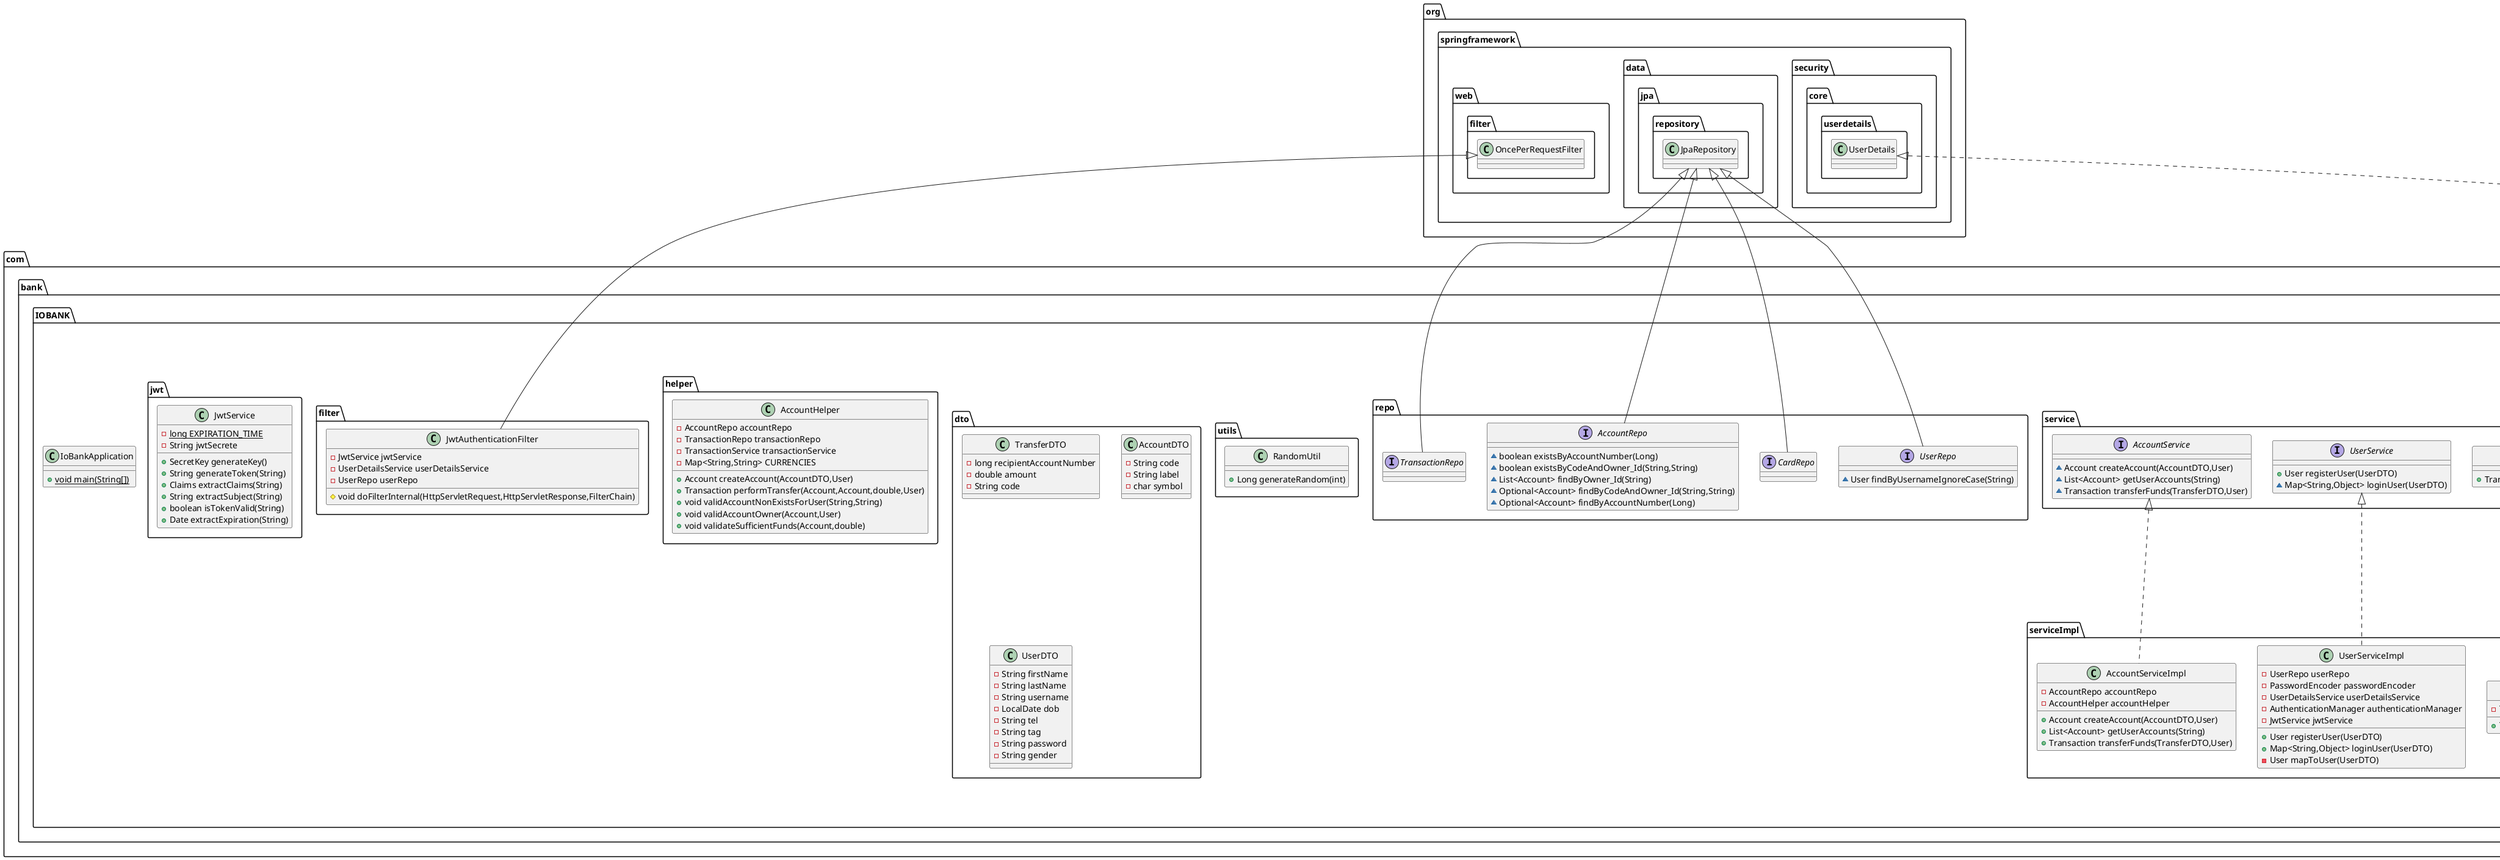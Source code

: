 @startuml
class com.bank.IOBANK.config.AppConfig {
- UserRepo userRepo
+ UserDetailsService userDetailsService()
+ PasswordEncoder passwordEncoder()
+ AuthenticationProvider authenticationProvider()
+ AuthenticationManager authenticationManager(AuthenticationConfiguration)
}


class com.bank.IOBANK.Response.AccountResponseDTO {
- String accountId
- long accountNumber
- double balance
- String code
- String label
- char symbol
}

class com.bank.IOBANK.controller.UserController {
- UserService userService
+ ResponseEntity<User> registerUser(UserDTO)
+ ResponseEntity<?> loginUser(UserDTO)
}


class com.bank.IOBANK.entity.User {
- String id
- String firstName
- String lastName
- String username
- LocalDate dob
- String tel
- String tag
- String password
- String gender
- LocalDateTime createdAt
- LocalDateTime updatedAt
- List<String> roles
- Card card
- List<Transaction> transaction
- List<Account> accounts
+ Collection<? extends GrantedAuthority> getAuthorities()
}


enum com.bank.IOBANK.enums.Status {
+  PENDING
+  COMPLETED
+  FAILED
+  EXPIRED
+  CANCELLED
}

interface com.bank.IOBANK.service.TransactionService {
+ Transaction createAccountTransaction(double,Type,double,User,Account)
}

class com.bank.IOBANK.serviceImpl.TransactionServiceImpl {
- TransactionRepo transactionRepo
+ Transaction createAccountTransaction(double,Type,double,User,Account)
}


interface com.bank.IOBANK.repo.UserRepo {
~ User findByUsernameIgnoreCase(String)
}

class com.bank.IOBANK.serviceImpl.AccountServiceImpl {
- AccountRepo accountRepo
- AccountHelper accountHelper
+ Account createAccount(AccountDTO,User)
+ List<Account> getUserAccounts(String)
+ Transaction transferFunds(TransferDTO,User)
}


class com.bank.IOBANK.utils.RandomUtil {
+ Long generateRandom(int)
}

interface com.bank.IOBANK.service.UserService {
+ User registerUser(UserDTO)
~ Map<String,Object> loginUser(UserDTO)
}

class com.bank.IOBANK.serviceImpl.UserServiceImpl {
- UserRepo userRepo
- PasswordEncoder passwordEncoder
- UserDetailsService userDetailsService
- AuthenticationManager authenticationManager
- JwtService jwtService
+ User registerUser(UserDTO)
+ Map<String,Object> loginUser(UserDTO)
- User mapToUser(UserDTO)
}


class com.bank.IOBANK.entity.Card {
- String cardId
- String cardNumber
- String cardHolder
- Double balance
- LocalDate iss
- LocalDateTime updatedAt
- LocalDate exp
- String pin
- String billingAddress
- User owner
- List<Transaction> transaction
}

class com.bank.IOBANK.dto.TransferDTO {
- long recipientAccountNumber
- double amount
- String code
}

interface com.bank.IOBANK.repo.CardRepo {
}
class com.bank.IOBANK.helper.AccountHelper {
- AccountRepo accountRepo
- TransactionRepo transactionRepo
- TransactionService transactionService
- Map<String,String> CURRENCIES
+ Account createAccount(AccountDTO,User)
+ Transaction performTransfer(Account,Account,double,User)
+ void validAccountNonExistsForUser(String,String)
+ void validAccountOwner(Account,User)
+ void validateSufficientFunds(Account,double)
}


class com.bank.IOBANK.entity.Transaction {
- String id
- Double amount
- Double txFee
- String sender
- String receiver
- LocalDateTime updatedAt
- LocalDateTime createdAt
- Status status
- Type type
- Card card
- User owner
- Account account
}

class com.bank.IOBANK.dto.AccountDTO {
- String code
- String label
- char symbol
}

interface com.bank.IOBANK.service.AccountService {
~ Account createAccount(AccountDTO,User)
~ List<Account> getUserAccounts(String)
~ Transaction transferFunds(TransferDTO,User)
}

class com.bank.IOBANK.dto.UserDTO {
- String firstName
- String lastName
- String username
- LocalDate dob
- String tel
- String tag
- String password
- String gender
}

class com.bank.IOBANK.entity.Account {
- String accountId
- double balance
- String accountName
- long accountNumber
- String currency
- String code
- String label
- char symbol
- LocalDateTime updatedAt
- LocalDateTime createdAt
- Status status
- Type type
- List<Transaction> transaction
- User owner
}

class com.bank.IOBANK.filter.JwtAuthenticationFilter {
- JwtService jwtService
- UserDetailsService userDetailsService
- UserRepo userRepo
# void doFilterInternal(HttpServletRequest,HttpServletResponse,FilterChain)
}


enum com.bank.IOBANK.enums.Type {
+  WITHDRAW
+  DEPOSIT
+  DEBIT
+  CREDIT
}

interface com.bank.IOBANK.repo.AccountRepo {
~ boolean existsByAccountNumber(Long)
~ boolean existsByCodeAndOwner_Id(String,String)
~ List<Account> findByOwner_Id(String)
~ Optional<Account> findByCodeAndOwner_Id(String,String)
~ Optional<Account> findByAccountNumber(Long)
}

class com.bank.IOBANK.jwt.JwtService {
- {static} long EXPIRATION_TIME
- String jwtSecrete
+ SecretKey generateKey()
+ String generateToken(String)
+ Claims extractClaims(String)
+ String extractSubject(String)
+ boolean isTokenValid(String)
+ Date extractExpiration(String)
}


interface com.bank.IOBANK.repo.TransactionRepo {
}
class com.bank.IOBANK.config.SecurityConfig {
- JwtAuthenticationFilter authenticationFilter
- AuthenticationProvider authenticationProvider
+ SecurityFilterChain securityFilterChain(HttpSecurity)
+ CorsConfigurationSource configurationSource()
}


class com.bank.IOBANK.IoBankApplication {
+ {static} void main(String[])
}

class com.bank.IOBANK.controller.AccountController {
- AccountService accountService
+ ResponseEntity<AccountResponseDTO> createAccount(AccountDTO,Authentication)
+ ResponseEntity<List<Account>> userAccounts(Authentication)
+ ResponseEntity<Transaction> transferFunds(TransferDTO,Authentication)
}




org.springframework.security.core.userdetails.UserDetails <|.. com.bank.IOBANK.entity.User
com.bank.IOBANK.service.TransactionService <|.. com.bank.IOBANK.serviceImpl.TransactionServiceImpl
org.springframework.data.jpa.repository.JpaRepository <|-- com.bank.IOBANK.repo.UserRepo
com.bank.IOBANK.service.AccountService <|.. com.bank.IOBANK.serviceImpl.AccountServiceImpl
com.bank.IOBANK.service.UserService <|.. com.bank.IOBANK.serviceImpl.UserServiceImpl
org.springframework.data.jpa.repository.JpaRepository <|-- com.bank.IOBANK.repo.CardRepo
org.springframework.web.filter.OncePerRequestFilter <|-- com.bank.IOBANK.filter.JwtAuthenticationFilter
org.springframework.data.jpa.repository.JpaRepository <|-- com.bank.IOBANK.repo.AccountRepo
org.springframework.data.jpa.repository.JpaRepository <|-- com.bank.IOBANK.repo.TransactionRepo
@enduml